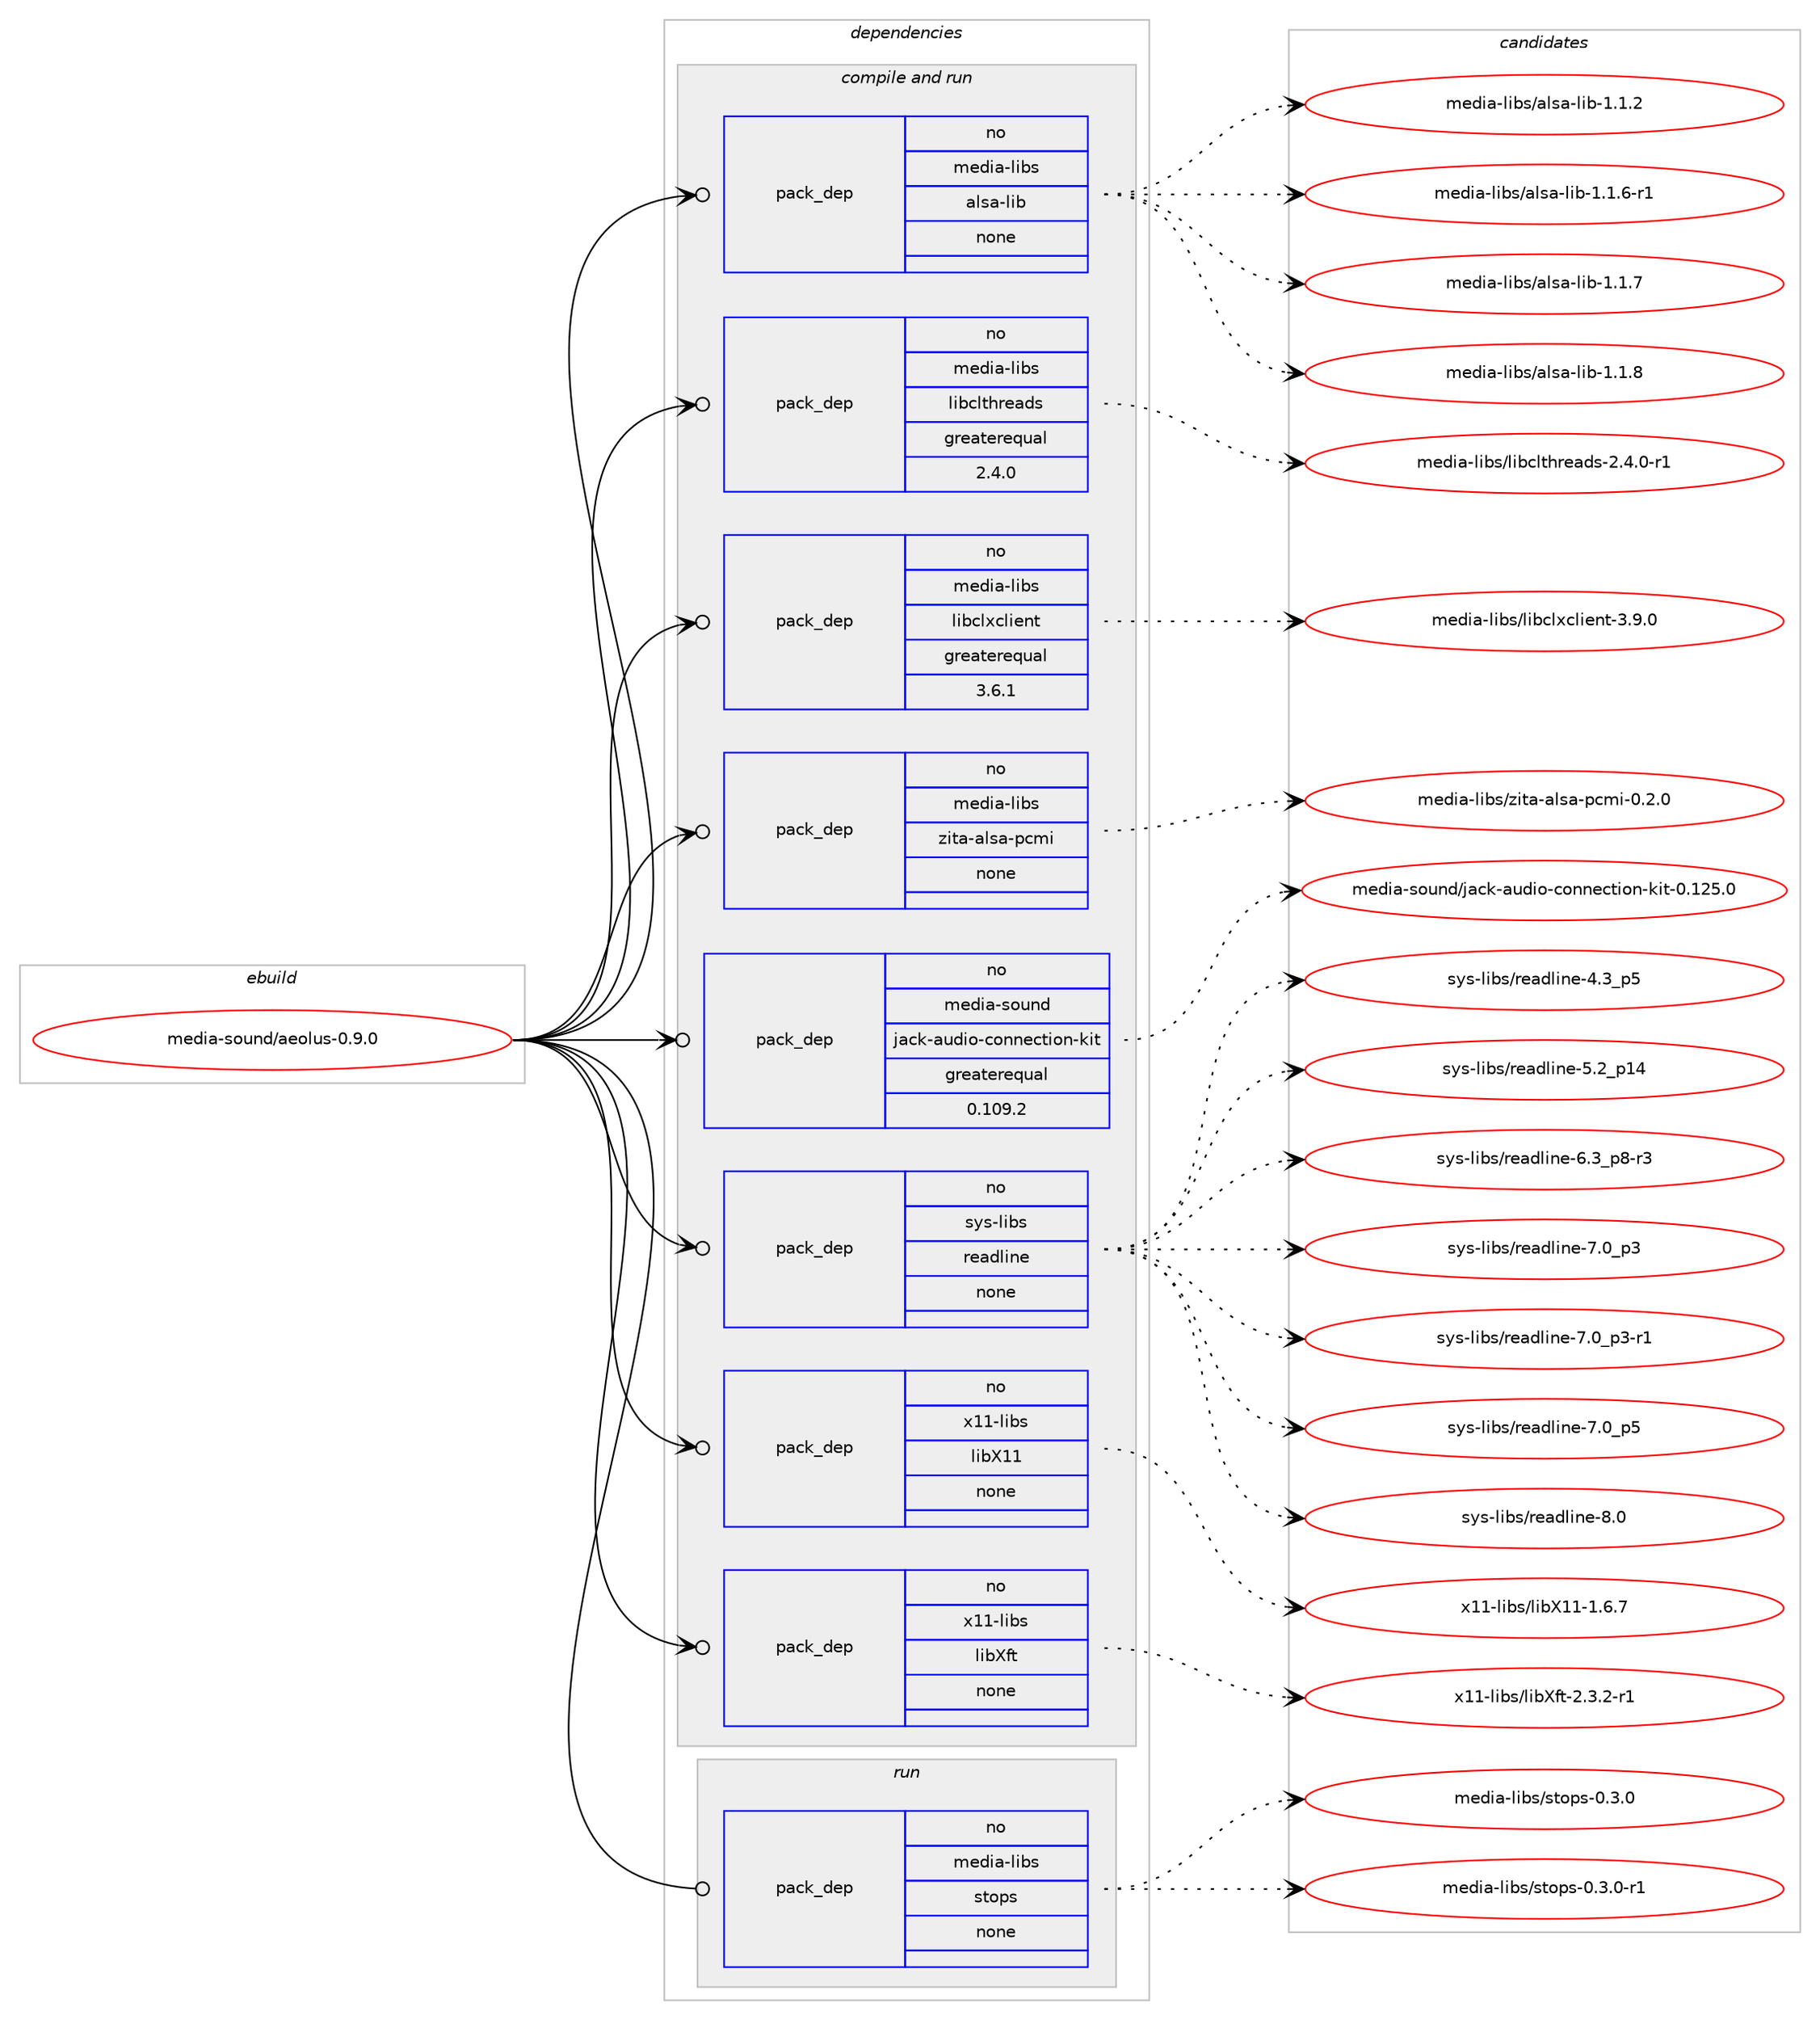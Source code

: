 digraph prolog {

# *************
# Graph options
# *************

newrank=true;
concentrate=true;
compound=true;
graph [rankdir=LR,fontname=Helvetica,fontsize=10,ranksep=1.5];#, ranksep=2.5, nodesep=0.2];
edge  [arrowhead=vee];
node  [fontname=Helvetica,fontsize=10];

# **********
# The ebuild
# **********

subgraph cluster_leftcol {
color=gray;
rank=same;
label=<<i>ebuild</i>>;
id [label="media-sound/aeolus-0.9.0", color=red, width=4, href="../media-sound/aeolus-0.9.0.svg"];
}

# ****************
# The dependencies
# ****************

subgraph cluster_midcol {
color=gray;
label=<<i>dependencies</i>>;
subgraph cluster_compile {
fillcolor="#eeeeee";
style=filled;
label=<<i>compile</i>>;
}
subgraph cluster_compileandrun {
fillcolor="#eeeeee";
style=filled;
label=<<i>compile and run</i>>;
subgraph pack1161132 {
dependency1624020 [label=<<TABLE BORDER="0" CELLBORDER="1" CELLSPACING="0" CELLPADDING="4" WIDTH="220"><TR><TD ROWSPAN="6" CELLPADDING="30">pack_dep</TD></TR><TR><TD WIDTH="110">no</TD></TR><TR><TD>media-libs</TD></TR><TR><TD>alsa-lib</TD></TR><TR><TD>none</TD></TR><TR><TD></TD></TR></TABLE>>, shape=none, color=blue];
}
id:e -> dependency1624020:w [weight=20,style="solid",arrowhead="odotvee"];
subgraph pack1161133 {
dependency1624021 [label=<<TABLE BORDER="0" CELLBORDER="1" CELLSPACING="0" CELLPADDING="4" WIDTH="220"><TR><TD ROWSPAN="6" CELLPADDING="30">pack_dep</TD></TR><TR><TD WIDTH="110">no</TD></TR><TR><TD>media-libs</TD></TR><TR><TD>libclthreads</TD></TR><TR><TD>greaterequal</TD></TR><TR><TD>2.4.0</TD></TR></TABLE>>, shape=none, color=blue];
}
id:e -> dependency1624021:w [weight=20,style="solid",arrowhead="odotvee"];
subgraph pack1161134 {
dependency1624022 [label=<<TABLE BORDER="0" CELLBORDER="1" CELLSPACING="0" CELLPADDING="4" WIDTH="220"><TR><TD ROWSPAN="6" CELLPADDING="30">pack_dep</TD></TR><TR><TD WIDTH="110">no</TD></TR><TR><TD>media-libs</TD></TR><TR><TD>libclxclient</TD></TR><TR><TD>greaterequal</TD></TR><TR><TD>3.6.1</TD></TR></TABLE>>, shape=none, color=blue];
}
id:e -> dependency1624022:w [weight=20,style="solid",arrowhead="odotvee"];
subgraph pack1161135 {
dependency1624023 [label=<<TABLE BORDER="0" CELLBORDER="1" CELLSPACING="0" CELLPADDING="4" WIDTH="220"><TR><TD ROWSPAN="6" CELLPADDING="30">pack_dep</TD></TR><TR><TD WIDTH="110">no</TD></TR><TR><TD>media-libs</TD></TR><TR><TD>zita-alsa-pcmi</TD></TR><TR><TD>none</TD></TR><TR><TD></TD></TR></TABLE>>, shape=none, color=blue];
}
id:e -> dependency1624023:w [weight=20,style="solid",arrowhead="odotvee"];
subgraph pack1161136 {
dependency1624024 [label=<<TABLE BORDER="0" CELLBORDER="1" CELLSPACING="0" CELLPADDING="4" WIDTH="220"><TR><TD ROWSPAN="6" CELLPADDING="30">pack_dep</TD></TR><TR><TD WIDTH="110">no</TD></TR><TR><TD>media-sound</TD></TR><TR><TD>jack-audio-connection-kit</TD></TR><TR><TD>greaterequal</TD></TR><TR><TD>0.109.2</TD></TR></TABLE>>, shape=none, color=blue];
}
id:e -> dependency1624024:w [weight=20,style="solid",arrowhead="odotvee"];
subgraph pack1161137 {
dependency1624025 [label=<<TABLE BORDER="0" CELLBORDER="1" CELLSPACING="0" CELLPADDING="4" WIDTH="220"><TR><TD ROWSPAN="6" CELLPADDING="30">pack_dep</TD></TR><TR><TD WIDTH="110">no</TD></TR><TR><TD>sys-libs</TD></TR><TR><TD>readline</TD></TR><TR><TD>none</TD></TR><TR><TD></TD></TR></TABLE>>, shape=none, color=blue];
}
id:e -> dependency1624025:w [weight=20,style="solid",arrowhead="odotvee"];
subgraph pack1161138 {
dependency1624026 [label=<<TABLE BORDER="0" CELLBORDER="1" CELLSPACING="0" CELLPADDING="4" WIDTH="220"><TR><TD ROWSPAN="6" CELLPADDING="30">pack_dep</TD></TR><TR><TD WIDTH="110">no</TD></TR><TR><TD>x11-libs</TD></TR><TR><TD>libX11</TD></TR><TR><TD>none</TD></TR><TR><TD></TD></TR></TABLE>>, shape=none, color=blue];
}
id:e -> dependency1624026:w [weight=20,style="solid",arrowhead="odotvee"];
subgraph pack1161139 {
dependency1624027 [label=<<TABLE BORDER="0" CELLBORDER="1" CELLSPACING="0" CELLPADDING="4" WIDTH="220"><TR><TD ROWSPAN="6" CELLPADDING="30">pack_dep</TD></TR><TR><TD WIDTH="110">no</TD></TR><TR><TD>x11-libs</TD></TR><TR><TD>libXft</TD></TR><TR><TD>none</TD></TR><TR><TD></TD></TR></TABLE>>, shape=none, color=blue];
}
id:e -> dependency1624027:w [weight=20,style="solid",arrowhead="odotvee"];
}
subgraph cluster_run {
fillcolor="#eeeeee";
style=filled;
label=<<i>run</i>>;
subgraph pack1161140 {
dependency1624028 [label=<<TABLE BORDER="0" CELLBORDER="1" CELLSPACING="0" CELLPADDING="4" WIDTH="220"><TR><TD ROWSPAN="6" CELLPADDING="30">pack_dep</TD></TR><TR><TD WIDTH="110">no</TD></TR><TR><TD>media-libs</TD></TR><TR><TD>stops</TD></TR><TR><TD>none</TD></TR><TR><TD></TD></TR></TABLE>>, shape=none, color=blue];
}
id:e -> dependency1624028:w [weight=20,style="solid",arrowhead="odot"];
}
}

# **************
# The candidates
# **************

subgraph cluster_choices {
rank=same;
color=gray;
label=<<i>candidates</i>>;

subgraph choice1161132 {
color=black;
nodesep=1;
choice1091011001059745108105981154797108115974510810598454946494650 [label="media-libs/alsa-lib-1.1.2", color=red, width=4,href="../media-libs/alsa-lib-1.1.2.svg"];
choice10910110010597451081059811547971081159745108105984549464946544511449 [label="media-libs/alsa-lib-1.1.6-r1", color=red, width=4,href="../media-libs/alsa-lib-1.1.6-r1.svg"];
choice1091011001059745108105981154797108115974510810598454946494655 [label="media-libs/alsa-lib-1.1.7", color=red, width=4,href="../media-libs/alsa-lib-1.1.7.svg"];
choice1091011001059745108105981154797108115974510810598454946494656 [label="media-libs/alsa-lib-1.1.8", color=red, width=4,href="../media-libs/alsa-lib-1.1.8.svg"];
dependency1624020:e -> choice1091011001059745108105981154797108115974510810598454946494650:w [style=dotted,weight="100"];
dependency1624020:e -> choice10910110010597451081059811547971081159745108105984549464946544511449:w [style=dotted,weight="100"];
dependency1624020:e -> choice1091011001059745108105981154797108115974510810598454946494655:w [style=dotted,weight="100"];
dependency1624020:e -> choice1091011001059745108105981154797108115974510810598454946494656:w [style=dotted,weight="100"];
}
subgraph choice1161133 {
color=black;
nodesep=1;
choice109101100105974510810598115471081059899108116104114101971001154550465246484511449 [label="media-libs/libclthreads-2.4.0-r1", color=red, width=4,href="../media-libs/libclthreads-2.4.0-r1.svg"];
dependency1624021:e -> choice109101100105974510810598115471081059899108116104114101971001154550465246484511449:w [style=dotted,weight="100"];
}
subgraph choice1161134 {
color=black;
nodesep=1;
choice10910110010597451081059811547108105989910812099108105101110116455146574648 [label="media-libs/libclxclient-3.9.0", color=red, width=4,href="../media-libs/libclxclient-3.9.0.svg"];
dependency1624022:e -> choice10910110010597451081059811547108105989910812099108105101110116455146574648:w [style=dotted,weight="100"];
}
subgraph choice1161135 {
color=black;
nodesep=1;
choice10910110010597451081059811547122105116974597108115974511299109105454846504648 [label="media-libs/zita-alsa-pcmi-0.2.0", color=red, width=4,href="../media-libs/zita-alsa-pcmi-0.2.0.svg"];
dependency1624023:e -> choice10910110010597451081059811547122105116974597108115974511299109105454846504648:w [style=dotted,weight="100"];
}
subgraph choice1161136 {
color=black;
nodesep=1;
choice10910110010597451151111171101004710697991074597117100105111459911111011010199116105111110451071051164548464950534648 [label="media-sound/jack-audio-connection-kit-0.125.0", color=red, width=4,href="../media-sound/jack-audio-connection-kit-0.125.0.svg"];
dependency1624024:e -> choice10910110010597451151111171101004710697991074597117100105111459911111011010199116105111110451071051164548464950534648:w [style=dotted,weight="100"];
}
subgraph choice1161137 {
color=black;
nodesep=1;
choice11512111545108105981154711410197100108105110101455246519511253 [label="sys-libs/readline-4.3_p5", color=red, width=4,href="../sys-libs/readline-4.3_p5.svg"];
choice1151211154510810598115471141019710010810511010145534650951124952 [label="sys-libs/readline-5.2_p14", color=red, width=4,href="../sys-libs/readline-5.2_p14.svg"];
choice115121115451081059811547114101971001081051101014554465195112564511451 [label="sys-libs/readline-6.3_p8-r3", color=red, width=4,href="../sys-libs/readline-6.3_p8-r3.svg"];
choice11512111545108105981154711410197100108105110101455546489511251 [label="sys-libs/readline-7.0_p3", color=red, width=4,href="../sys-libs/readline-7.0_p3.svg"];
choice115121115451081059811547114101971001081051101014555464895112514511449 [label="sys-libs/readline-7.0_p3-r1", color=red, width=4,href="../sys-libs/readline-7.0_p3-r1.svg"];
choice11512111545108105981154711410197100108105110101455546489511253 [label="sys-libs/readline-7.0_p5", color=red, width=4,href="../sys-libs/readline-7.0_p5.svg"];
choice1151211154510810598115471141019710010810511010145564648 [label="sys-libs/readline-8.0", color=red, width=4,href="../sys-libs/readline-8.0.svg"];
dependency1624025:e -> choice11512111545108105981154711410197100108105110101455246519511253:w [style=dotted,weight="100"];
dependency1624025:e -> choice1151211154510810598115471141019710010810511010145534650951124952:w [style=dotted,weight="100"];
dependency1624025:e -> choice115121115451081059811547114101971001081051101014554465195112564511451:w [style=dotted,weight="100"];
dependency1624025:e -> choice11512111545108105981154711410197100108105110101455546489511251:w [style=dotted,weight="100"];
dependency1624025:e -> choice115121115451081059811547114101971001081051101014555464895112514511449:w [style=dotted,weight="100"];
dependency1624025:e -> choice11512111545108105981154711410197100108105110101455546489511253:w [style=dotted,weight="100"];
dependency1624025:e -> choice1151211154510810598115471141019710010810511010145564648:w [style=dotted,weight="100"];
}
subgraph choice1161138 {
color=black;
nodesep=1;
choice120494945108105981154710810598884949454946544655 [label="x11-libs/libX11-1.6.7", color=red, width=4,href="../x11-libs/libX11-1.6.7.svg"];
dependency1624026:e -> choice120494945108105981154710810598884949454946544655:w [style=dotted,weight="100"];
}
subgraph choice1161139 {
color=black;
nodesep=1;
choice120494945108105981154710810598881021164550465146504511449 [label="x11-libs/libXft-2.3.2-r1", color=red, width=4,href="../x11-libs/libXft-2.3.2-r1.svg"];
dependency1624027:e -> choice120494945108105981154710810598881021164550465146504511449:w [style=dotted,weight="100"];
}
subgraph choice1161140 {
color=black;
nodesep=1;
choice10910110010597451081059811547115116111112115454846514648 [label="media-libs/stops-0.3.0", color=red, width=4,href="../media-libs/stops-0.3.0.svg"];
choice109101100105974510810598115471151161111121154548465146484511449 [label="media-libs/stops-0.3.0-r1", color=red, width=4,href="../media-libs/stops-0.3.0-r1.svg"];
dependency1624028:e -> choice10910110010597451081059811547115116111112115454846514648:w [style=dotted,weight="100"];
dependency1624028:e -> choice109101100105974510810598115471151161111121154548465146484511449:w [style=dotted,weight="100"];
}
}

}
